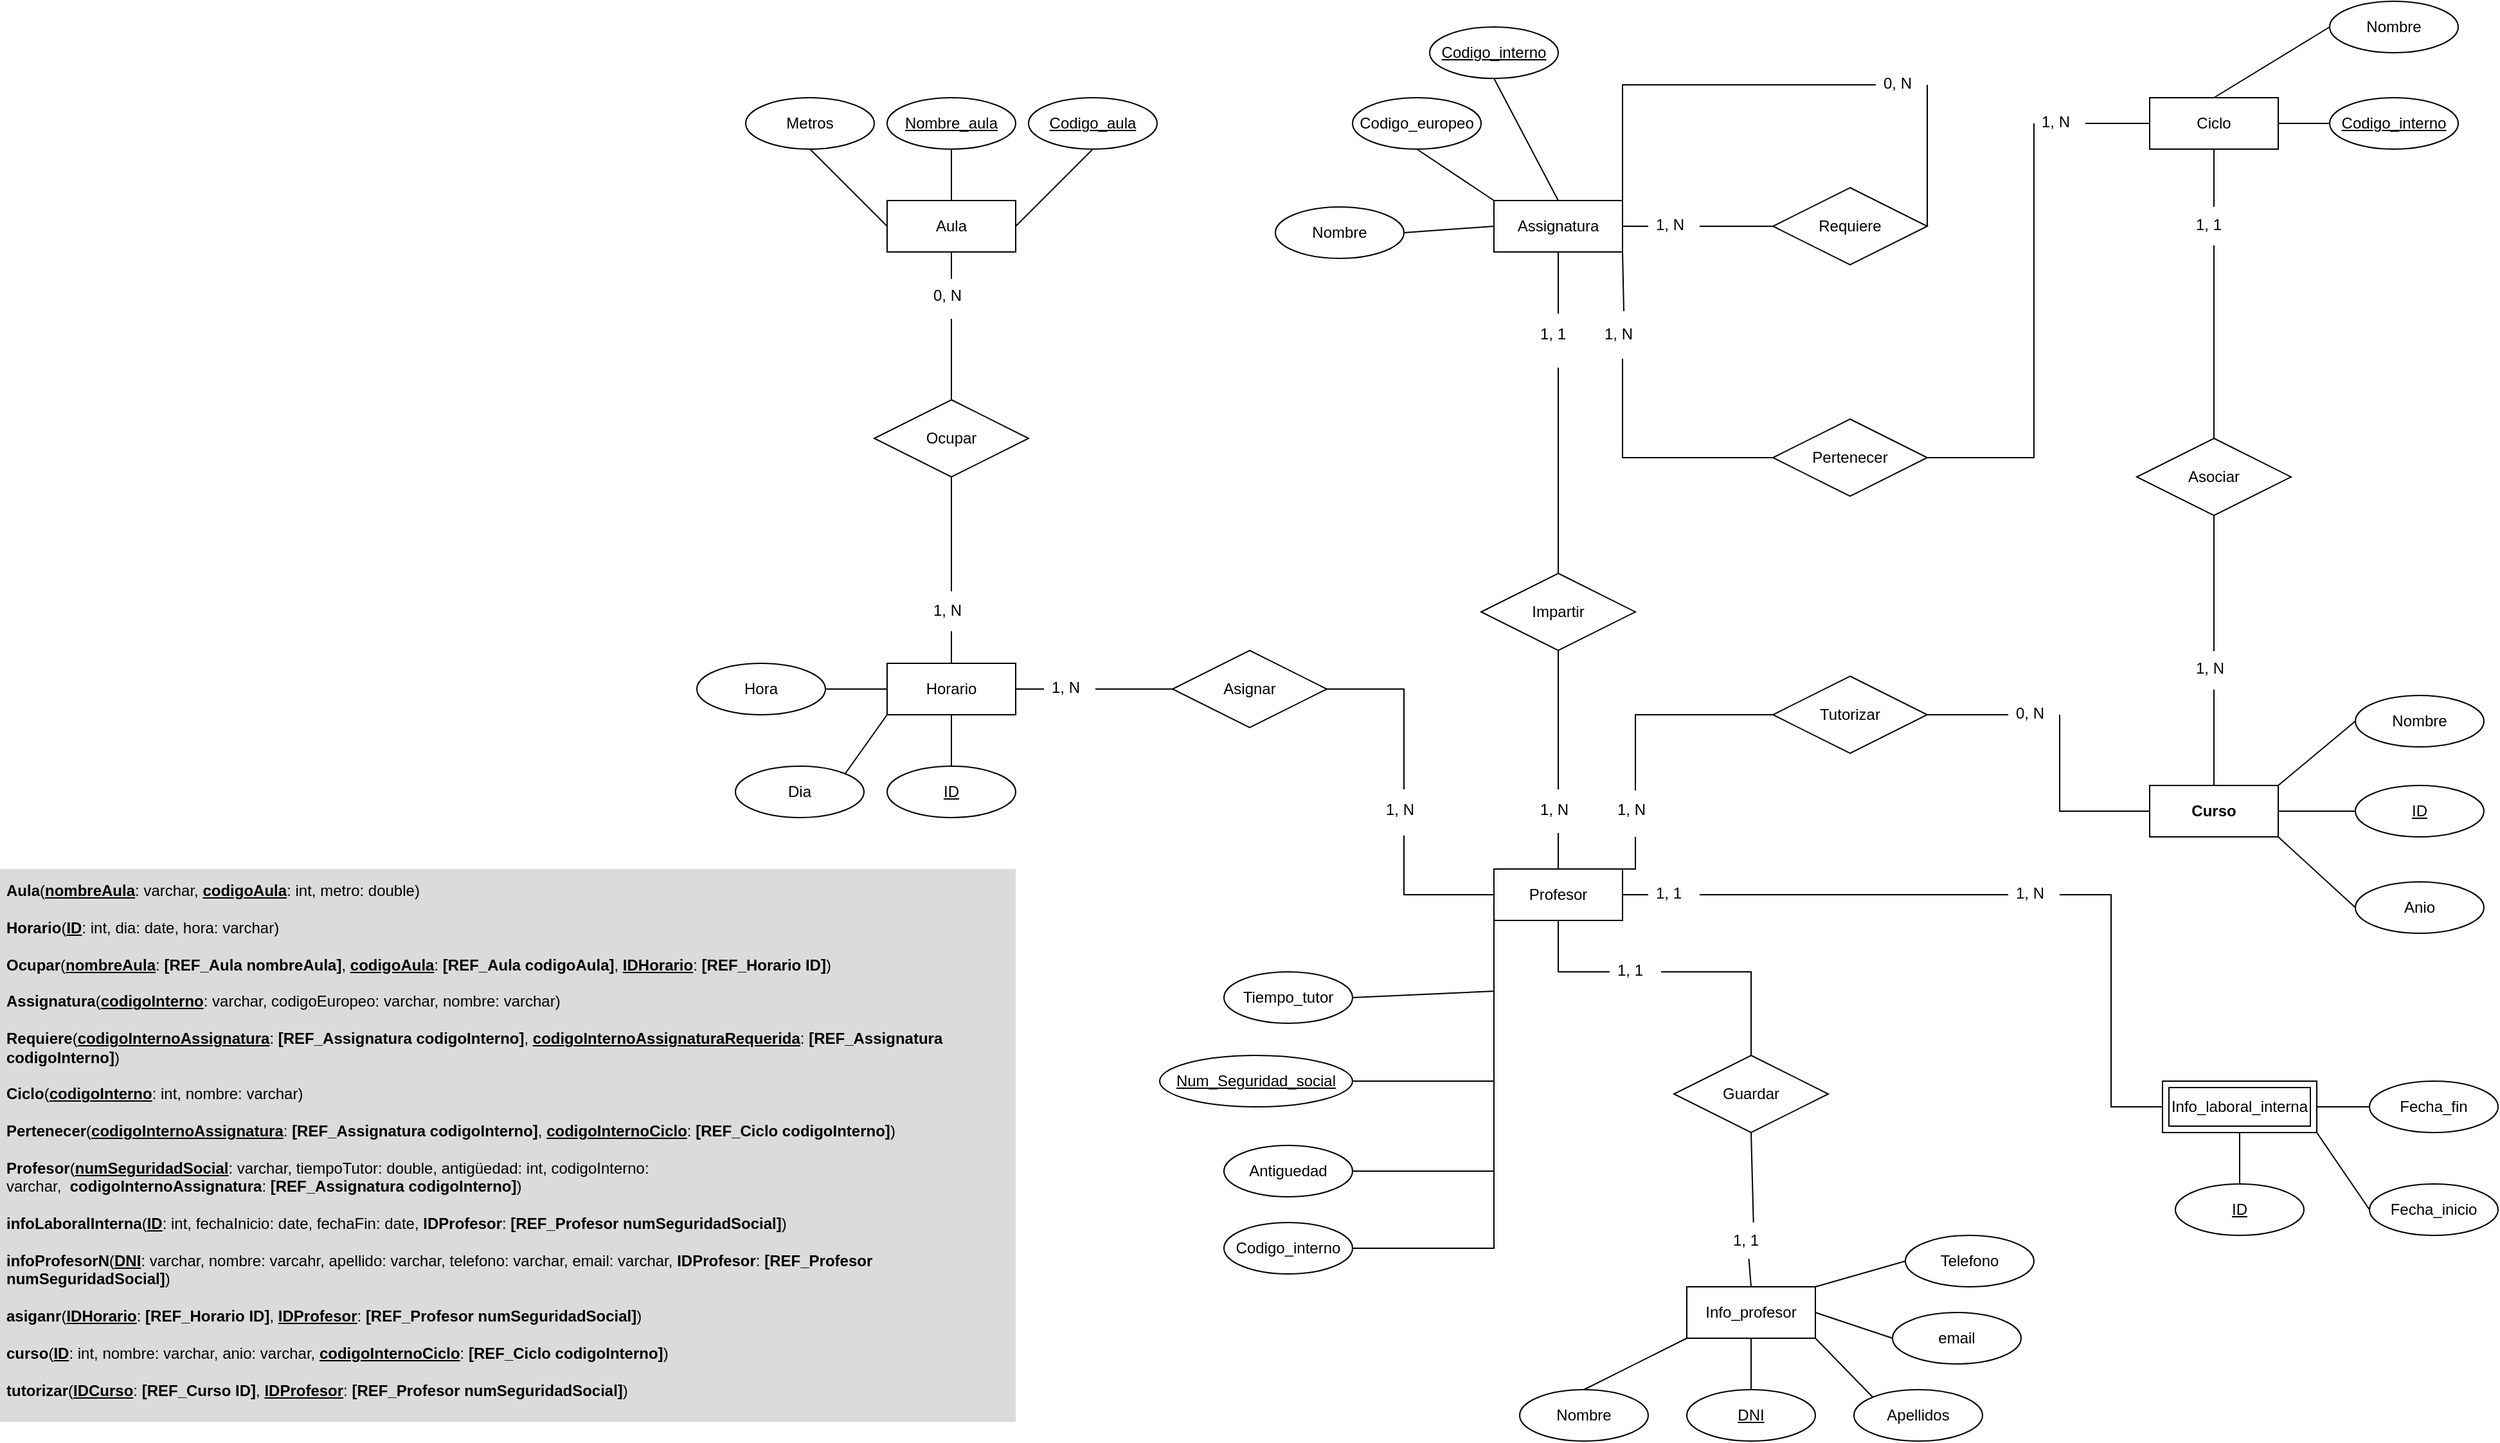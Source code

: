 <mxfile version="22.0.4" type="github">
  <diagram name="Página-1" id="Kho9o5Ppwyqh88K3mNmO">
    <mxGraphModel dx="4924" dy="2234" grid="1" gridSize="10" guides="1" tooltips="1" connect="1" arrows="1" fold="1" page="1" pageScale="1" pageWidth="827" pageHeight="1169" math="0" shadow="0">
      <root>
        <mxCell id="0" />
        <mxCell id="1" parent="0" />
        <mxCell id="aW4Gv0xbYDVmMdLTDFxT-1" value="Aula" style="whiteSpace=wrap;html=1;align=center;" parent="1" vertex="1">
          <mxGeometry x="278" y="165" width="100" height="40" as="geometry" />
        </mxCell>
        <mxCell id="aW4Gv0xbYDVmMdLTDFxT-2" value="Horario" style="whiteSpace=wrap;html=1;align=center;" parent="1" vertex="1">
          <mxGeometry x="278" y="525" width="100" height="40" as="geometry" />
        </mxCell>
        <mxCell id="aW4Gv0xbYDVmMdLTDFxT-3" value="Hora" style="ellipse;whiteSpace=wrap;html=1;align=center;" parent="1" vertex="1">
          <mxGeometry x="130" y="525" width="100" height="40" as="geometry" />
        </mxCell>
        <mxCell id="aW4Gv0xbYDVmMdLTDFxT-4" value="Dia" style="ellipse;whiteSpace=wrap;html=1;align=center;" parent="1" vertex="1">
          <mxGeometry x="160" y="605" width="100" height="40" as="geometry" />
        </mxCell>
        <mxCell id="aW4Gv0xbYDVmMdLTDFxT-5" value="ID" style="ellipse;whiteSpace=wrap;html=1;align=center;fontStyle=4;" parent="1" vertex="1">
          <mxGeometry x="278" y="605" width="100" height="40" as="geometry" />
        </mxCell>
        <mxCell id="aW4Gv0xbYDVmMdLTDFxT-6" value="Assignatura" style="whiteSpace=wrap;html=1;align=center;" parent="1" vertex="1">
          <mxGeometry x="750" y="165" width="100" height="40" as="geometry" />
        </mxCell>
        <mxCell id="aW4Gv0xbYDVmMdLTDFxT-7" value="Codigo_interno" style="ellipse;whiteSpace=wrap;html=1;align=center;fontStyle=4;" parent="1" vertex="1">
          <mxGeometry x="700" y="30" width="100" height="40" as="geometry" />
        </mxCell>
        <mxCell id="aW4Gv0xbYDVmMdLTDFxT-8" value="Nombre" style="ellipse;whiteSpace=wrap;html=1;align=center;" parent="1" vertex="1">
          <mxGeometry x="580" y="170" width="100" height="40" as="geometry" />
        </mxCell>
        <mxCell id="aW4Gv0xbYDVmMdLTDFxT-9" value="Codigo_europeo" style="ellipse;whiteSpace=wrap;html=1;align=center;" parent="1" vertex="1">
          <mxGeometry x="640" y="85" width="100" height="40" as="geometry" />
        </mxCell>
        <mxCell id="aW4Gv0xbYDVmMdLTDFxT-10" value="Ciclo" style="whiteSpace=wrap;html=1;align=center;" parent="1" vertex="1">
          <mxGeometry x="1260" y="85" width="100" height="40" as="geometry" />
        </mxCell>
        <mxCell id="aW4Gv0xbYDVmMdLTDFxT-11" value="Codigo_interno" style="ellipse;whiteSpace=wrap;html=1;align=center;fontStyle=4;" parent="1" vertex="1">
          <mxGeometry x="1400" y="85" width="100" height="40" as="geometry" />
        </mxCell>
        <mxCell id="aW4Gv0xbYDVmMdLTDFxT-12" value="Nombre" style="ellipse;whiteSpace=wrap;html=1;align=center;" parent="1" vertex="1">
          <mxGeometry x="1400" y="10" width="100" height="40" as="geometry" />
        </mxCell>
        <mxCell id="aW4Gv0xbYDVmMdLTDFxT-13" value="Nombre_aula" style="ellipse;whiteSpace=wrap;html=1;align=center;fontStyle=4;" parent="1" vertex="1">
          <mxGeometry x="278" y="85" width="100" height="40" as="geometry" />
        </mxCell>
        <mxCell id="aW4Gv0xbYDVmMdLTDFxT-14" value="Codigo_aula" style="ellipse;whiteSpace=wrap;html=1;align=center;fontStyle=4" parent="1" vertex="1">
          <mxGeometry x="388" y="85" width="100" height="40" as="geometry" />
        </mxCell>
        <mxCell id="aW4Gv0xbYDVmMdLTDFxT-15" value="Metros" style="ellipse;whiteSpace=wrap;html=1;align=center;" parent="1" vertex="1">
          <mxGeometry x="168" y="85" width="100" height="40" as="geometry" />
        </mxCell>
        <mxCell id="aW4Gv0xbYDVmMdLTDFxT-16" value="Ocupar" style="shape=rhombus;perimeter=rhombusPerimeter;whiteSpace=wrap;html=1;align=center;" parent="1" vertex="1">
          <mxGeometry x="268" y="320" width="120" height="60" as="geometry" />
        </mxCell>
        <mxCell id="aW4Gv0xbYDVmMdLTDFxT-17" value="Profesor" style="whiteSpace=wrap;html=1;align=center;" parent="1" vertex="1">
          <mxGeometry x="750" y="685" width="100" height="40" as="geometry" />
        </mxCell>
        <mxCell id="aW4Gv0xbYDVmMdLTDFxT-18" value="DNI" style="ellipse;whiteSpace=wrap;html=1;align=center;fontStyle=4;" parent="1" vertex="1">
          <mxGeometry x="900" y="1090" width="100" height="40" as="geometry" />
        </mxCell>
        <mxCell id="aW4Gv0xbYDVmMdLTDFxT-19" value="Nombre" style="ellipse;whiteSpace=wrap;html=1;align=center;" parent="1" vertex="1">
          <mxGeometry x="770" y="1090" width="100" height="40" as="geometry" />
        </mxCell>
        <mxCell id="aW4Gv0xbYDVmMdLTDFxT-20" value="Apellidos" style="ellipse;whiteSpace=wrap;html=1;align=center;" parent="1" vertex="1">
          <mxGeometry x="1030" y="1090" width="100" height="40" as="geometry" />
        </mxCell>
        <mxCell id="aW4Gv0xbYDVmMdLTDFxT-21" value="Telefono" style="ellipse;whiteSpace=wrap;html=1;align=center;" parent="1" vertex="1">
          <mxGeometry x="1070" y="970" width="100" height="40" as="geometry" />
        </mxCell>
        <mxCell id="aW4Gv0xbYDVmMdLTDFxT-22" value="email" style="ellipse;whiteSpace=wrap;html=1;align=center;" parent="1" vertex="1">
          <mxGeometry x="1060" y="1030" width="100" height="40" as="geometry" />
        </mxCell>
        <mxCell id="aW4Gv0xbYDVmMdLTDFxT-23" value="Codigo_interno" style="ellipse;whiteSpace=wrap;html=1;align=center;" parent="1" vertex="1">
          <mxGeometry x="540" y="960" width="100" height="40" as="geometry" />
        </mxCell>
        <mxCell id="aW4Gv0xbYDVmMdLTDFxT-29" value="Fecha_inicio" style="ellipse;whiteSpace=wrap;html=1;align=center;" parent="1" vertex="1">
          <mxGeometry x="1431" y="930" width="100" height="40" as="geometry" />
        </mxCell>
        <mxCell id="aW4Gv0xbYDVmMdLTDFxT-30" value="Fecha_fin" style="ellipse;whiteSpace=wrap;html=1;align=center;" parent="1" vertex="1">
          <mxGeometry x="1431" y="850" width="100" height="40" as="geometry" />
        </mxCell>
        <mxCell id="aW4Gv0xbYDVmMdLTDFxT-31" value="Antiguedad" style="ellipse;whiteSpace=wrap;html=1;align=center;" parent="1" vertex="1">
          <mxGeometry x="540" y="900" width="100" height="40" as="geometry" />
        </mxCell>
        <mxCell id="aW4Gv0xbYDVmMdLTDFxT-32" value="Tiempo_tutor" style="ellipse;whiteSpace=wrap;html=1;align=center;" parent="1" vertex="1">
          <mxGeometry x="540" y="765" width="100" height="40" as="geometry" />
        </mxCell>
        <mxCell id="aW4Gv0xbYDVmMdLTDFxT-33" value="Requiere" style="shape=rhombus;perimeter=rhombusPerimeter;whiteSpace=wrap;html=1;align=center;" parent="1" vertex="1">
          <mxGeometry x="967" y="155" width="120" height="60" as="geometry" />
        </mxCell>
        <mxCell id="aW4Gv0xbYDVmMdLTDFxT-34" value="" style="endArrow=none;html=1;rounded=0;exitX=1;exitY=0.5;exitDx=0;exitDy=0;entryX=0;entryY=0.5;entryDx=0;entryDy=0;" parent="1" source="aW4Gv0xbYDVmMdLTDFxT-39" target="aW4Gv0xbYDVmMdLTDFxT-33" edge="1">
          <mxGeometry relative="1" as="geometry">
            <mxPoint x="970" y="375" as="sourcePoint" />
            <mxPoint x="1130" y="375" as="targetPoint" />
          </mxGeometry>
        </mxCell>
        <mxCell id="aW4Gv0xbYDVmMdLTDFxT-35" value="" style="endArrow=none;html=1;rounded=0;entryX=1;entryY=0;entryDx=0;entryDy=0;exitX=0;exitY=0.5;exitDx=0;exitDy=0;" parent="1" source="aW4Gv0xbYDVmMdLTDFxT-37" target="aW4Gv0xbYDVmMdLTDFxT-6" edge="1">
          <mxGeometry relative="1" as="geometry">
            <mxPoint x="850" y="80" as="sourcePoint" />
            <mxPoint x="1230" y="185" as="targetPoint" />
            <Array as="points">
              <mxPoint x="850" y="75" />
            </Array>
          </mxGeometry>
        </mxCell>
        <mxCell id="aW4Gv0xbYDVmMdLTDFxT-36" value="" style="endArrow=none;html=1;rounded=0;exitX=1;exitY=0.5;exitDx=0;exitDy=0;entryX=1;entryY=0.5;entryDx=0;entryDy=0;" parent="1" source="aW4Gv0xbYDVmMdLTDFxT-33" target="aW4Gv0xbYDVmMdLTDFxT-37" edge="1">
          <mxGeometry relative="1" as="geometry">
            <mxPoint x="1087" y="185" as="sourcePoint" />
            <mxPoint x="1200" y="185" as="targetPoint" />
          </mxGeometry>
        </mxCell>
        <mxCell id="aW4Gv0xbYDVmMdLTDFxT-37" value="0, N" style="text;strokeColor=none;fillColor=none;spacingLeft=4;spacingRight=4;overflow=hidden;rotatable=0;points=[[0,0.5],[1,0.5]];portConstraint=eastwest;fontSize=12;whiteSpace=wrap;html=1;" parent="1" vertex="1">
          <mxGeometry x="1047" y="60" width="40" height="30" as="geometry" />
        </mxCell>
        <mxCell id="aW4Gv0xbYDVmMdLTDFxT-38" value="" style="endArrow=none;html=1;rounded=0;exitX=1;exitY=0.5;exitDx=0;exitDy=0;entryX=0;entryY=0.5;entryDx=0;entryDy=0;" parent="1" source="aW4Gv0xbYDVmMdLTDFxT-6" target="aW4Gv0xbYDVmMdLTDFxT-39" edge="1">
          <mxGeometry relative="1" as="geometry">
            <mxPoint x="850" y="185" as="sourcePoint" />
            <mxPoint x="967" y="185" as="targetPoint" />
          </mxGeometry>
        </mxCell>
        <mxCell id="aW4Gv0xbYDVmMdLTDFxT-39" value="1, N" style="text;strokeColor=none;fillColor=none;spacingLeft=4;spacingRight=4;overflow=hidden;rotatable=0;points=[[0,0.5],[1,0.5]];portConstraint=eastwest;fontSize=12;whiteSpace=wrap;html=1;" parent="1" vertex="1">
          <mxGeometry x="870" y="170" width="40" height="30" as="geometry" />
        </mxCell>
        <mxCell id="aW4Gv0xbYDVmMdLTDFxT-40" value="Asignar" style="shape=rhombus;perimeter=rhombusPerimeter;whiteSpace=wrap;html=1;align=center;" parent="1" vertex="1">
          <mxGeometry x="500" y="515" width="120" height="60" as="geometry" />
        </mxCell>
        <mxCell id="aW4Gv0xbYDVmMdLTDFxT-41" value="Pertenecer" style="shape=rhombus;perimeter=rhombusPerimeter;whiteSpace=wrap;html=1;align=center;" parent="1" vertex="1">
          <mxGeometry x="967" y="335" width="120" height="60" as="geometry" />
        </mxCell>
        <mxCell id="aW4Gv0xbYDVmMdLTDFxT-42" value="1, N" style="text;strokeColor=none;fillColor=none;spacingLeft=4;spacingRight=4;overflow=hidden;rotatable=0;points=[[0,0.5],[1,0.5]];portConstraint=eastwest;fontSize=12;whiteSpace=wrap;html=1;" parent="1" vertex="1">
          <mxGeometry x="1170" y="90" width="40" height="30" as="geometry" />
        </mxCell>
        <mxCell id="aW4Gv0xbYDVmMdLTDFxT-43" value="1, N" style="text;strokeColor=none;fillColor=none;spacingLeft=4;spacingRight=4;overflow=hidden;rotatable=0;points=[[0,0.5],[1,0.5]];portConstraint=eastwest;fontSize=12;whiteSpace=wrap;html=1;" parent="1" vertex="1">
          <mxGeometry x="830" y="255" width="40" height="30" as="geometry" />
        </mxCell>
        <mxCell id="aW4Gv0xbYDVmMdLTDFxT-44" value="" style="endArrow=none;html=1;rounded=0;exitX=1;exitY=1;exitDx=0;exitDy=0;entryX=0.525;entryY=-0.133;entryDx=0;entryDy=0;entryPerimeter=0;" parent="1" source="aW4Gv0xbYDVmMdLTDFxT-6" target="aW4Gv0xbYDVmMdLTDFxT-43" edge="1">
          <mxGeometry relative="1" as="geometry">
            <mxPoint x="970" y="375" as="sourcePoint" />
            <mxPoint x="850" y="245" as="targetPoint" />
          </mxGeometry>
        </mxCell>
        <mxCell id="aW4Gv0xbYDVmMdLTDFxT-45" value="" style="endArrow=none;html=1;rounded=0;exitX=0;exitY=0.5;exitDx=0;exitDy=0;entryX=0.5;entryY=1.1;entryDx=0;entryDy=0;entryPerimeter=0;" parent="1" source="aW4Gv0xbYDVmMdLTDFxT-41" target="aW4Gv0xbYDVmMdLTDFxT-43" edge="1">
          <mxGeometry relative="1" as="geometry">
            <mxPoint x="970" y="375" as="sourcePoint" />
            <mxPoint x="1130" y="375" as="targetPoint" />
            <Array as="points">
              <mxPoint x="850" y="365" />
            </Array>
          </mxGeometry>
        </mxCell>
        <mxCell id="aW4Gv0xbYDVmMdLTDFxT-46" value="" style="endArrow=none;html=1;rounded=0;exitX=1;exitY=0.5;exitDx=0;exitDy=0;entryX=0;entryY=0.5;entryDx=0;entryDy=0;" parent="1" source="aW4Gv0xbYDVmMdLTDFxT-41" target="aW4Gv0xbYDVmMdLTDFxT-42" edge="1">
          <mxGeometry relative="1" as="geometry">
            <mxPoint x="1170" y="200.0" as="sourcePoint" />
            <mxPoint x="1213" y="210" as="targetPoint" />
            <Array as="points">
              <mxPoint x="1170" y="365" />
              <mxPoint x="1170" y="260" />
            </Array>
          </mxGeometry>
        </mxCell>
        <mxCell id="aW4Gv0xbYDVmMdLTDFxT-47" value="" style="endArrow=none;html=1;rounded=0;entryX=0;entryY=0.5;entryDx=0;entryDy=0;exitX=1;exitY=0.5;exitDx=0;exitDy=0;" parent="1" source="aW4Gv0xbYDVmMdLTDFxT-42" target="aW4Gv0xbYDVmMdLTDFxT-10" edge="1">
          <mxGeometry relative="1" as="geometry">
            <mxPoint x="1000" y="55" as="sourcePoint" />
            <mxPoint x="1160" y="55" as="targetPoint" />
          </mxGeometry>
        </mxCell>
        <mxCell id="aW4Gv0xbYDVmMdLTDFxT-48" value="Impartir" style="shape=rhombus;perimeter=rhombusPerimeter;whiteSpace=wrap;html=1;align=center;" parent="1" vertex="1">
          <mxGeometry x="740" y="455" width="120" height="60" as="geometry" />
        </mxCell>
        <mxCell id="aW4Gv0xbYDVmMdLTDFxT-49" value="1, 1" style="text;strokeColor=none;fillColor=none;spacingLeft=4;spacingRight=4;overflow=hidden;rotatable=0;points=[[0,0.5],[1,0.5]];portConstraint=eastwest;fontSize=12;whiteSpace=wrap;html=1;" parent="1" vertex="1">
          <mxGeometry x="780" y="255" width="40" height="30" as="geometry" />
        </mxCell>
        <mxCell id="aW4Gv0xbYDVmMdLTDFxT-50" value="" style="endArrow=none;html=1;rounded=0;exitX=0.5;exitY=1;exitDx=0;exitDy=0;entryX=0.5;entryY=-0.067;entryDx=0;entryDy=0;entryPerimeter=0;" parent="1" source="aW4Gv0xbYDVmMdLTDFxT-6" target="aW4Gv0xbYDVmMdLTDFxT-49" edge="1">
          <mxGeometry relative="1" as="geometry">
            <mxPoint x="970" y="475" as="sourcePoint" />
            <mxPoint x="1130" y="475" as="targetPoint" />
          </mxGeometry>
        </mxCell>
        <mxCell id="aW4Gv0xbYDVmMdLTDFxT-51" value="" style="endArrow=none;html=1;rounded=0;exitX=0.5;exitY=0;exitDx=0;exitDy=0;entryX=0.5;entryY=1.333;entryDx=0;entryDy=0;entryPerimeter=0;" parent="1" source="aW4Gv0xbYDVmMdLTDFxT-48" target="aW4Gv0xbYDVmMdLTDFxT-49" edge="1">
          <mxGeometry relative="1" as="geometry">
            <mxPoint x="970" y="475" as="sourcePoint" />
            <mxPoint x="1130" y="475" as="targetPoint" />
          </mxGeometry>
        </mxCell>
        <mxCell id="aW4Gv0xbYDVmMdLTDFxT-52" value="1, N" style="text;strokeColor=none;fillColor=none;spacingLeft=4;spacingRight=4;overflow=hidden;rotatable=0;points=[[0,0.5],[1,0.5]];portConstraint=eastwest;fontSize=12;whiteSpace=wrap;html=1;" parent="1" vertex="1">
          <mxGeometry x="780" y="625" width="40" height="30" as="geometry" />
        </mxCell>
        <mxCell id="aW4Gv0xbYDVmMdLTDFxT-53" value="" style="endArrow=none;html=1;rounded=0;exitX=0.5;exitY=1;exitDx=0;exitDy=0;entryX=0.5;entryY=-0.067;entryDx=0;entryDy=0;entryPerimeter=0;" parent="1" source="aW4Gv0xbYDVmMdLTDFxT-48" target="aW4Gv0xbYDVmMdLTDFxT-52" edge="1">
          <mxGeometry relative="1" as="geometry">
            <mxPoint x="970" y="475" as="sourcePoint" />
            <mxPoint x="1130" y="475" as="targetPoint" />
          </mxGeometry>
        </mxCell>
        <mxCell id="aW4Gv0xbYDVmMdLTDFxT-54" value="" style="endArrow=none;html=1;rounded=0;exitX=0.5;exitY=0;exitDx=0;exitDy=0;entryX=0.5;entryY=1.067;entryDx=0;entryDy=0;entryPerimeter=0;" parent="1" source="aW4Gv0xbYDVmMdLTDFxT-17" target="aW4Gv0xbYDVmMdLTDFxT-52" edge="1">
          <mxGeometry relative="1" as="geometry">
            <mxPoint x="970" y="475" as="sourcePoint" />
            <mxPoint x="1130" y="475" as="targetPoint" />
          </mxGeometry>
        </mxCell>
        <mxCell id="aW4Gv0xbYDVmMdLTDFxT-55" value="" style="endArrow=none;html=1;rounded=0;exitX=0.5;exitY=1;exitDx=0;exitDy=0;entryX=0.5;entryY=0;entryDx=0;entryDy=0;" parent="1" source="aW4Gv0xbYDVmMdLTDFxT-13" target="aW4Gv0xbYDVmMdLTDFxT-1" edge="1">
          <mxGeometry width="50" height="50" relative="1" as="geometry">
            <mxPoint x="340" y="135" as="sourcePoint" />
            <mxPoint x="360" y="155" as="targetPoint" />
          </mxGeometry>
        </mxCell>
        <mxCell id="aW4Gv0xbYDVmMdLTDFxT-56" value="" style="endArrow=none;html=1;rounded=0;exitX=0.5;exitY=1;exitDx=0;exitDy=0;entryX=1;entryY=0.5;entryDx=0;entryDy=0;" parent="1" source="aW4Gv0xbYDVmMdLTDFxT-14" target="aW4Gv0xbYDVmMdLTDFxT-1" edge="1">
          <mxGeometry relative="1" as="geometry">
            <mxPoint x="228" y="260" as="sourcePoint" />
            <mxPoint x="288" y="220" as="targetPoint" />
          </mxGeometry>
        </mxCell>
        <mxCell id="aW4Gv0xbYDVmMdLTDFxT-57" value="" style="endArrow=none;html=1;rounded=0;exitX=1;exitY=0;exitDx=0;exitDy=0;entryX=0;entryY=1;entryDx=0;entryDy=0;" parent="1" source="aW4Gv0xbYDVmMdLTDFxT-4" target="aW4Gv0xbYDVmMdLTDFxT-2" edge="1">
          <mxGeometry relative="1" as="geometry">
            <mxPoint x="452" y="490" as="sourcePoint" />
            <mxPoint x="388" y="530" as="targetPoint" />
          </mxGeometry>
        </mxCell>
        <mxCell id="aW4Gv0xbYDVmMdLTDFxT-58" value="" style="endArrow=none;html=1;rounded=0;exitX=0.5;exitY=1;exitDx=0;exitDy=0;entryX=0;entryY=0;entryDx=0;entryDy=0;" parent="1" source="aW4Gv0xbYDVmMdLTDFxT-9" target="aW4Gv0xbYDVmMdLTDFxT-6" edge="1">
          <mxGeometry relative="1" as="geometry">
            <mxPoint x="790" y="405" as="sourcePoint" />
            <mxPoint x="950" y="405" as="targetPoint" />
          </mxGeometry>
        </mxCell>
        <mxCell id="aW4Gv0xbYDVmMdLTDFxT-59" value="" style="endArrow=none;html=1;rounded=0;exitX=0.5;exitY=1;exitDx=0;exitDy=0;entryX=0.5;entryY=0;entryDx=0;entryDy=0;" parent="1" source="aW4Gv0xbYDVmMdLTDFxT-7" target="aW4Gv0xbYDVmMdLTDFxT-6" edge="1">
          <mxGeometry relative="1" as="geometry">
            <mxPoint x="700" y="135" as="sourcePoint" />
            <mxPoint x="760" y="175" as="targetPoint" />
          </mxGeometry>
        </mxCell>
        <mxCell id="aW4Gv0xbYDVmMdLTDFxT-60" value="" style="endArrow=none;html=1;rounded=0;exitX=1;exitY=0.5;exitDx=0;exitDy=0;entryX=0;entryY=0.5;entryDx=0;entryDy=0;" parent="1" source="aW4Gv0xbYDVmMdLTDFxT-8" target="aW4Gv0xbYDVmMdLTDFxT-6" edge="1">
          <mxGeometry relative="1" as="geometry">
            <mxPoint x="810" y="135" as="sourcePoint" />
            <mxPoint x="810" y="175" as="targetPoint" />
          </mxGeometry>
        </mxCell>
        <mxCell id="aW4Gv0xbYDVmMdLTDFxT-65" value="" style="endArrow=none;html=1;rounded=0;exitX=0.5;exitY=1;exitDx=0;exitDy=0;entryX=0;entryY=0.5;entryDx=0;entryDy=0;" parent="1" source="aW4Gv0xbYDVmMdLTDFxT-15" target="aW4Gv0xbYDVmMdLTDFxT-1" edge="1">
          <mxGeometry relative="1" as="geometry">
            <mxPoint x="448" y="260" as="sourcePoint" />
            <mxPoint x="388" y="220" as="targetPoint" />
          </mxGeometry>
        </mxCell>
        <mxCell id="aW4Gv0xbYDVmMdLTDFxT-66" value="" style="endArrow=none;html=1;rounded=0;exitX=0.5;exitY=0;exitDx=0;exitDy=0;entryX=0;entryY=0.5;entryDx=0;entryDy=0;" parent="1" source="aW4Gv0xbYDVmMdLTDFxT-10" target="aW4Gv0xbYDVmMdLTDFxT-12" edge="1">
          <mxGeometry relative="1" as="geometry">
            <mxPoint x="820" y="85" as="sourcePoint" />
            <mxPoint x="980" y="85" as="targetPoint" />
          </mxGeometry>
        </mxCell>
        <mxCell id="aW4Gv0xbYDVmMdLTDFxT-67" value="" style="endArrow=none;html=1;rounded=0;exitX=1;exitY=0.5;exitDx=0;exitDy=0;entryX=0;entryY=0.5;entryDx=0;entryDy=0;" parent="1" source="aW4Gv0xbYDVmMdLTDFxT-10" target="aW4Gv0xbYDVmMdLTDFxT-11" edge="1">
          <mxGeometry relative="1" as="geometry">
            <mxPoint x="1320" y="95" as="sourcePoint" />
            <mxPoint x="1410" y="40" as="targetPoint" />
          </mxGeometry>
        </mxCell>
        <mxCell id="aW4Gv0xbYDVmMdLTDFxT-68" value="1, N" style="text;strokeColor=none;fillColor=none;spacingLeft=4;spacingRight=4;overflow=hidden;rotatable=0;points=[[0,0.5],[1,0.5]];portConstraint=eastwest;fontSize=12;whiteSpace=wrap;html=1;" parent="1" vertex="1">
          <mxGeometry x="308" y="470" width="40" height="30" as="geometry" />
        </mxCell>
        <mxCell id="aW4Gv0xbYDVmMdLTDFxT-69" value="" style="endArrow=none;html=1;rounded=0;exitX=0.5;exitY=0;exitDx=0;exitDy=0;entryX=0.5;entryY=1;entryDx=0;entryDy=0;" parent="1" source="aW4Gv0xbYDVmMdLTDFxT-5" target="aW4Gv0xbYDVmMdLTDFxT-2" edge="1">
          <mxGeometry relative="1" as="geometry">
            <mxPoint x="454" y="617" as="sourcePoint" />
            <mxPoint x="388" y="550" as="targetPoint" />
          </mxGeometry>
        </mxCell>
        <mxCell id="aW4Gv0xbYDVmMdLTDFxT-70" value="" style="endArrow=none;html=1;rounded=0;exitX=0.5;exitY=1;exitDx=0;exitDy=0;entryX=0.5;entryY=0;entryDx=0;entryDy=0;exitPerimeter=0;" parent="1" source="aW4Gv0xbYDVmMdLTDFxT-68" target="aW4Gv0xbYDVmMdLTDFxT-2" edge="1">
          <mxGeometry relative="1" as="geometry">
            <mxPoint x="464" y="627" as="sourcePoint" />
            <mxPoint x="398" y="560" as="targetPoint" />
          </mxGeometry>
        </mxCell>
        <mxCell id="aW4Gv0xbYDVmMdLTDFxT-71" value="" style="endArrow=none;html=1;rounded=0;exitX=0.5;exitY=-0.033;exitDx=0;exitDy=0;entryX=0.5;entryY=1;entryDx=0;entryDy=0;exitPerimeter=0;" parent="1" source="aW4Gv0xbYDVmMdLTDFxT-68" target="aW4Gv0xbYDVmMdLTDFxT-16" edge="1">
          <mxGeometry relative="1" as="geometry">
            <mxPoint x="474" y="637" as="sourcePoint" />
            <mxPoint x="408" y="570" as="targetPoint" />
          </mxGeometry>
        </mxCell>
        <mxCell id="aW4Gv0xbYDVmMdLTDFxT-72" value="0, N" style="text;strokeColor=none;fillColor=none;spacingLeft=4;spacingRight=4;overflow=hidden;rotatable=0;points=[[0,0.5],[1,0.5]];portConstraint=eastwest;fontSize=12;whiteSpace=wrap;html=1;" parent="1" vertex="1">
          <mxGeometry x="308" y="225" width="40" height="30" as="geometry" />
        </mxCell>
        <mxCell id="aW4Gv0xbYDVmMdLTDFxT-73" value="" style="endArrow=none;html=1;rounded=0;exitX=0.5;exitY=1;exitDx=0;exitDy=0;entryX=0.5;entryY=0.033;entryDx=0;entryDy=0;entryPerimeter=0;" parent="1" source="aW4Gv0xbYDVmMdLTDFxT-1" target="aW4Gv0xbYDVmMdLTDFxT-72" edge="1">
          <mxGeometry width="50" height="50" relative="1" as="geometry">
            <mxPoint x="338" y="135" as="sourcePoint" />
            <mxPoint x="338" y="180" as="targetPoint" />
          </mxGeometry>
        </mxCell>
        <mxCell id="aW4Gv0xbYDVmMdLTDFxT-74" value="" style="endArrow=none;html=1;rounded=0;exitX=0.5;exitY=0;exitDx=0;exitDy=0;entryX=0.5;entryY=1.067;entryDx=0;entryDy=0;entryPerimeter=0;" parent="1" source="aW4Gv0xbYDVmMdLTDFxT-16" target="aW4Gv0xbYDVmMdLTDFxT-72" edge="1">
          <mxGeometry width="50" height="50" relative="1" as="geometry">
            <mxPoint x="348" y="145" as="sourcePoint" />
            <mxPoint x="348" y="190" as="targetPoint" />
          </mxGeometry>
        </mxCell>
        <mxCell id="aW4Gv0xbYDVmMdLTDFxT-75" value="" style="endArrow=none;html=1;rounded=0;exitX=0;exitY=0.5;exitDx=0;exitDy=0;entryX=1;entryY=0.5;entryDx=0;entryDy=0;" parent="1" source="aW4Gv0xbYDVmMdLTDFxT-2" target="aW4Gv0xbYDVmMdLTDFxT-3" edge="1">
          <mxGeometry relative="1" as="geometry">
            <mxPoint x="444" y="607" as="sourcePoint" />
            <mxPoint x="378" y="540" as="targetPoint" />
          </mxGeometry>
        </mxCell>
        <mxCell id="aW4Gv0xbYDVmMdLTDFxT-76" value="1, N" style="text;strokeColor=none;fillColor=none;spacingLeft=4;spacingRight=4;overflow=hidden;rotatable=0;points=[[0,0.5],[1,0.5]];portConstraint=eastwest;fontSize=12;whiteSpace=wrap;html=1;" parent="1" vertex="1">
          <mxGeometry x="400" y="530" width="40" height="30" as="geometry" />
        </mxCell>
        <mxCell id="aW4Gv0xbYDVmMdLTDFxT-77" value="1, N" style="text;strokeColor=none;fillColor=none;spacingLeft=4;spacingRight=4;overflow=hidden;rotatable=0;points=[[0,0.5],[1,0.5]];portConstraint=eastwest;fontSize=12;whiteSpace=wrap;html=1;" parent="1" vertex="1">
          <mxGeometry x="660" y="625" width="40" height="30" as="geometry" />
        </mxCell>
        <mxCell id="aW4Gv0xbYDVmMdLTDFxT-78" value="" style="endArrow=none;html=1;rounded=0;exitX=1;exitY=0.5;exitDx=0;exitDy=0;entryX=0;entryY=0.5;entryDx=0;entryDy=0;" parent="1" source="aW4Gv0xbYDVmMdLTDFxT-2" target="aW4Gv0xbYDVmMdLTDFxT-76" edge="1">
          <mxGeometry relative="1" as="geometry">
            <mxPoint x="550" y="405" as="sourcePoint" />
            <mxPoint x="710" y="405" as="targetPoint" />
          </mxGeometry>
        </mxCell>
        <mxCell id="aW4Gv0xbYDVmMdLTDFxT-79" value="" style="endArrow=none;html=1;rounded=0;exitX=1;exitY=0.5;exitDx=0;exitDy=0;entryX=0;entryY=0.5;entryDx=0;entryDy=0;" parent="1" source="aW4Gv0xbYDVmMdLTDFxT-76" target="aW4Gv0xbYDVmMdLTDFxT-40" edge="1">
          <mxGeometry relative="1" as="geometry">
            <mxPoint x="550" y="405" as="sourcePoint" />
            <mxPoint x="710" y="405" as="targetPoint" />
          </mxGeometry>
        </mxCell>
        <mxCell id="aW4Gv0xbYDVmMdLTDFxT-80" value="" style="endArrow=none;html=1;rounded=0;exitX=1;exitY=0.5;exitDx=0;exitDy=0;entryX=0.5;entryY=-0.067;entryDx=0;entryDy=0;entryPerimeter=0;" parent="1" source="aW4Gv0xbYDVmMdLTDFxT-40" target="aW4Gv0xbYDVmMdLTDFxT-77" edge="1">
          <mxGeometry relative="1" as="geometry">
            <mxPoint x="450" y="555" as="sourcePoint" />
            <mxPoint x="510" y="555" as="targetPoint" />
            <Array as="points">
              <mxPoint x="680" y="545" />
            </Array>
          </mxGeometry>
        </mxCell>
        <mxCell id="aW4Gv0xbYDVmMdLTDFxT-81" value="" style="endArrow=none;html=1;rounded=0;exitX=0;exitY=0.5;exitDx=0;exitDy=0;entryX=0.5;entryY=1.133;entryDx=0;entryDy=0;entryPerimeter=0;" parent="1" source="aW4Gv0xbYDVmMdLTDFxT-17" target="aW4Gv0xbYDVmMdLTDFxT-77" edge="1">
          <mxGeometry relative="1" as="geometry">
            <mxPoint x="460" y="565" as="sourcePoint" />
            <mxPoint x="520" y="565" as="targetPoint" />
            <Array as="points">
              <mxPoint x="680" y="705" />
            </Array>
          </mxGeometry>
        </mxCell>
        <mxCell id="aW4Gv0xbYDVmMdLTDFxT-82" value="Info_laboral_interna" style="shape=ext;margin=3;double=1;whiteSpace=wrap;html=1;align=center;" parent="1" vertex="1">
          <mxGeometry x="1270" y="850" width="120" height="40" as="geometry" />
        </mxCell>
        <mxCell id="aW4Gv0xbYDVmMdLTDFxT-83" value="Tutorizar" style="shape=rhombus;perimeter=rhombusPerimeter;whiteSpace=wrap;html=1;align=center;" parent="1" vertex="1">
          <mxGeometry x="967" y="535" width="120" height="60" as="geometry" />
        </mxCell>
        <mxCell id="aW4Gv0xbYDVmMdLTDFxT-84" value="0, N" style="text;strokeColor=none;fillColor=none;spacingLeft=4;spacingRight=4;overflow=hidden;rotatable=0;points=[[0,0.5],[1,0.5]];portConstraint=eastwest;fontSize=12;whiteSpace=wrap;html=1;" parent="1" vertex="1">
          <mxGeometry x="1150" y="550" width="40" height="30" as="geometry" />
        </mxCell>
        <mxCell id="aW4Gv0xbYDVmMdLTDFxT-85" value="" style="endArrow=none;html=1;rounded=0;exitX=1;exitY=0.5;exitDx=0;exitDy=0;entryX=0;entryY=0.5;entryDx=0;entryDy=0;" parent="1" source="aW4Gv0xbYDVmMdLTDFxT-84" target="aW4Gv0xbYDVmMdLTDFxT-114" edge="1">
          <mxGeometry relative="1" as="geometry">
            <mxPoint x="1040" y="505" as="sourcePoint" />
            <mxPoint x="1200" y="505" as="targetPoint" />
            <Array as="points">
              <mxPoint x="1190" y="640" />
            </Array>
          </mxGeometry>
        </mxCell>
        <mxCell id="aW4Gv0xbYDVmMdLTDFxT-86" value="1, N" style="text;strokeColor=none;fillColor=none;spacingLeft=4;spacingRight=4;overflow=hidden;rotatable=0;points=[[0,0.5],[1,0.5]];portConstraint=eastwest;fontSize=12;whiteSpace=wrap;html=1;" parent="1" vertex="1">
          <mxGeometry x="840" y="625" width="40" height="30" as="geometry" />
        </mxCell>
        <mxCell id="aW4Gv0xbYDVmMdLTDFxT-87" value="" style="endArrow=none;html=1;rounded=0;exitX=0.5;exitY=-0.033;exitDx=0;exitDy=0;exitPerimeter=0;entryX=0;entryY=0.5;entryDx=0;entryDy=0;" parent="1" source="aW4Gv0xbYDVmMdLTDFxT-86" target="aW4Gv0xbYDVmMdLTDFxT-83" edge="1">
          <mxGeometry relative="1" as="geometry">
            <mxPoint x="1040" y="505" as="sourcePoint" />
            <mxPoint x="1200" y="505" as="targetPoint" />
            <Array as="points">
              <mxPoint x="860" y="565" />
            </Array>
          </mxGeometry>
        </mxCell>
        <mxCell id="aW4Gv0xbYDVmMdLTDFxT-88" value="" style="endArrow=none;html=1;rounded=0;exitX=1;exitY=0;exitDx=0;exitDy=0;entryX=0.5;entryY=1.167;entryDx=0;entryDy=0;entryPerimeter=0;" parent="1" source="aW4Gv0xbYDVmMdLTDFxT-17" target="aW4Gv0xbYDVmMdLTDFxT-86" edge="1">
          <mxGeometry relative="1" as="geometry">
            <mxPoint x="1040" y="505" as="sourcePoint" />
            <mxPoint x="1200" y="505" as="targetPoint" />
            <Array as="points">
              <mxPoint x="860" y="685" />
            </Array>
          </mxGeometry>
        </mxCell>
        <mxCell id="aW4Gv0xbYDVmMdLTDFxT-89" value="1, N" style="text;strokeColor=none;fillColor=none;spacingLeft=4;spacingRight=4;overflow=hidden;rotatable=0;points=[[0,0.5],[1,0.5]];portConstraint=eastwest;fontSize=12;whiteSpace=wrap;html=1;" parent="1" vertex="1">
          <mxGeometry x="1150" y="690" width="40" height="30" as="geometry" />
        </mxCell>
        <mxCell id="aW4Gv0xbYDVmMdLTDFxT-90" value="1, 1" style="text;strokeColor=none;fillColor=none;spacingLeft=4;spacingRight=4;overflow=hidden;rotatable=0;points=[[0,0.5],[1,0.5]];portConstraint=eastwest;fontSize=12;whiteSpace=wrap;html=1;" parent="1" vertex="1">
          <mxGeometry x="870" y="690" width="40" height="30" as="geometry" />
        </mxCell>
        <mxCell id="aW4Gv0xbYDVmMdLTDFxT-91" value="" style="endArrow=none;html=1;rounded=0;exitX=1;exitY=0.5;exitDx=0;exitDy=0;entryX=0;entryY=0.5;entryDx=0;entryDy=0;" parent="1" source="aW4Gv0xbYDVmMdLTDFxT-17" target="aW4Gv0xbYDVmMdLTDFxT-90" edge="1">
          <mxGeometry relative="1" as="geometry">
            <mxPoint x="860" y="705" as="sourcePoint" />
            <mxPoint x="1200" y="505" as="targetPoint" />
          </mxGeometry>
        </mxCell>
        <mxCell id="aW4Gv0xbYDVmMdLTDFxT-92" value="" style="endArrow=none;html=1;rounded=0;exitX=1;exitY=0.5;exitDx=0;exitDy=0;entryX=0;entryY=0.5;entryDx=0;entryDy=0;" parent="1" source="aW4Gv0xbYDVmMdLTDFxT-90" target="aW4Gv0xbYDVmMdLTDFxT-89" edge="1">
          <mxGeometry relative="1" as="geometry">
            <mxPoint x="1040" y="505" as="sourcePoint" />
            <mxPoint x="967" y="705" as="targetPoint" />
          </mxGeometry>
        </mxCell>
        <mxCell id="aW4Gv0xbYDVmMdLTDFxT-93" value="" style="endArrow=none;html=1;rounded=0;exitX=1;exitY=0.5;exitDx=0;exitDy=0;entryX=0;entryY=0.5;entryDx=0;entryDy=0;" parent="1" source="aW4Gv0xbYDVmMdLTDFxT-89" target="aW4Gv0xbYDVmMdLTDFxT-82" edge="1">
          <mxGeometry relative="1" as="geometry">
            <mxPoint x="930" y="725" as="sourcePoint" />
            <mxPoint x="987" y="725" as="targetPoint" />
            <Array as="points">
              <mxPoint x="1230" y="705" />
              <mxPoint x="1230" y="870" />
            </Array>
          </mxGeometry>
        </mxCell>
        <mxCell id="aW4Gv0xbYDVmMdLTDFxT-94" value="" style="endArrow=none;html=1;rounded=0;exitX=0;exitY=0.5;exitDx=0;exitDy=0;entryX=1;entryY=0.5;entryDx=0;entryDy=0;" parent="1" source="aW4Gv0xbYDVmMdLTDFxT-30" target="aW4Gv0xbYDVmMdLTDFxT-82" edge="1">
          <mxGeometry relative="1" as="geometry">
            <mxPoint x="970" y="870" as="sourcePoint" />
            <mxPoint x="1130" y="870" as="targetPoint" />
          </mxGeometry>
        </mxCell>
        <mxCell id="aW4Gv0xbYDVmMdLTDFxT-95" value="" style="endArrow=none;html=1;rounded=0;exitX=0;exitY=0.5;exitDx=0;exitDy=0;entryX=1;entryY=1;entryDx=0;entryDy=0;" parent="1" source="aW4Gv0xbYDVmMdLTDFxT-29" target="aW4Gv0xbYDVmMdLTDFxT-82" edge="1">
          <mxGeometry relative="1" as="geometry">
            <mxPoint x="1441" y="880" as="sourcePoint" />
            <mxPoint x="1400" y="880" as="targetPoint" />
          </mxGeometry>
        </mxCell>
        <mxCell id="aW4Gv0xbYDVmMdLTDFxT-96" value="Info_profesor" style="whiteSpace=wrap;html=1;align=center;" parent="1" vertex="1">
          <mxGeometry x="900" y="1010" width="100" height="40" as="geometry" />
        </mxCell>
        <mxCell id="aW4Gv0xbYDVmMdLTDFxT-97" value="Num_Seguridad_social" style="ellipse;whiteSpace=wrap;html=1;align=center;fontStyle=4;" parent="1" vertex="1">
          <mxGeometry x="490" y="830" width="150" height="40" as="geometry" />
        </mxCell>
        <mxCell id="aW4Gv0xbYDVmMdLTDFxT-98" value="Guardar" style="shape=rhombus;perimeter=rhombusPerimeter;whiteSpace=wrap;html=1;align=center;" parent="1" vertex="1">
          <mxGeometry x="890" y="830" width="120" height="60" as="geometry" />
        </mxCell>
        <mxCell id="aW4Gv0xbYDVmMdLTDFxT-99" value="" style="endArrow=none;html=1;rounded=0;exitX=1;exitY=0.5;exitDx=0;exitDy=0;entryX=0;entryY=1;entryDx=0;entryDy=0;" parent="1" source="aW4Gv0xbYDVmMdLTDFxT-23" target="aW4Gv0xbYDVmMdLTDFxT-17" edge="1">
          <mxGeometry relative="1" as="geometry">
            <mxPoint x="620" y="700" as="sourcePoint" />
            <mxPoint x="780" y="700" as="targetPoint" />
            <Array as="points">
              <mxPoint x="750" y="980" />
            </Array>
          </mxGeometry>
        </mxCell>
        <mxCell id="aW4Gv0xbYDVmMdLTDFxT-100" value="" style="endArrow=none;html=1;rounded=0;entryX=0;entryY=1;entryDx=0;entryDy=0;" parent="1" target="aW4Gv0xbYDVmMdLTDFxT-17" edge="1">
          <mxGeometry relative="1" as="geometry">
            <mxPoint x="640" y="785" as="sourcePoint" />
            <mxPoint x="760" y="735" as="targetPoint" />
            <Array as="points">
              <mxPoint x="750" y="780" />
            </Array>
          </mxGeometry>
        </mxCell>
        <mxCell id="aW4Gv0xbYDVmMdLTDFxT-101" value="" style="endArrow=none;html=1;rounded=0;exitX=1;exitY=0.5;exitDx=0;exitDy=0;entryX=0;entryY=1;entryDx=0;entryDy=0;" parent="1" source="aW4Gv0xbYDVmMdLTDFxT-97" target="aW4Gv0xbYDVmMdLTDFxT-17" edge="1">
          <mxGeometry relative="1" as="geometry">
            <mxPoint x="650" y="740" as="sourcePoint" />
            <mxPoint x="770" y="745" as="targetPoint" />
            <Array as="points">
              <mxPoint x="750" y="850" />
            </Array>
          </mxGeometry>
        </mxCell>
        <mxCell id="aW4Gv0xbYDVmMdLTDFxT-102" value="" style="endArrow=none;html=1;rounded=0;exitX=1;exitY=0.5;exitDx=0;exitDy=0;entryX=0;entryY=1;entryDx=0;entryDy=0;" parent="1" source="aW4Gv0xbYDVmMdLTDFxT-31" target="aW4Gv0xbYDVmMdLTDFxT-17" edge="1">
          <mxGeometry relative="1" as="geometry">
            <mxPoint x="650" y="860" as="sourcePoint" />
            <mxPoint x="760" y="735" as="targetPoint" />
            <Array as="points">
              <mxPoint x="750" y="920" />
            </Array>
          </mxGeometry>
        </mxCell>
        <mxCell id="aW4Gv0xbYDVmMdLTDFxT-103" value="1, 1" style="text;strokeColor=none;fillColor=none;spacingLeft=4;spacingRight=4;overflow=hidden;rotatable=0;points=[[0,0.5],[1,0.5]];portConstraint=eastwest;fontSize=12;whiteSpace=wrap;html=1;" parent="1" vertex="1">
          <mxGeometry x="930" y="960" width="40" height="30" as="geometry" />
        </mxCell>
        <mxCell id="aW4Gv0xbYDVmMdLTDFxT-104" value="1, 1" style="text;strokeColor=none;fillColor=none;spacingLeft=4;spacingRight=4;overflow=hidden;rotatable=0;points=[[0,0.5],[1,0.5]];portConstraint=eastwest;fontSize=12;whiteSpace=wrap;html=1;" parent="1" vertex="1">
          <mxGeometry x="840" y="750" width="40" height="30" as="geometry" />
        </mxCell>
        <mxCell id="aW4Gv0xbYDVmMdLTDFxT-105" value="" style="endArrow=none;html=1;rounded=0;exitX=0.5;exitY=1;exitDx=0;exitDy=0;entryX=0;entryY=0.5;entryDx=0;entryDy=0;" parent="1" source="aW4Gv0xbYDVmMdLTDFxT-17" target="aW4Gv0xbYDVmMdLTDFxT-104" edge="1">
          <mxGeometry relative="1" as="geometry">
            <mxPoint x="620" y="700" as="sourcePoint" />
            <mxPoint x="780" y="700" as="targetPoint" />
            <Array as="points">
              <mxPoint x="800" y="765" />
            </Array>
          </mxGeometry>
        </mxCell>
        <mxCell id="aW4Gv0xbYDVmMdLTDFxT-106" value="" style="endArrow=none;html=1;rounded=0;exitX=1;exitY=0.5;exitDx=0;exitDy=0;entryX=0.5;entryY=0;entryDx=0;entryDy=0;" parent="1" source="aW4Gv0xbYDVmMdLTDFxT-104" target="aW4Gv0xbYDVmMdLTDFxT-98" edge="1">
          <mxGeometry relative="1" as="geometry">
            <mxPoint x="920" y="715" as="sourcePoint" />
            <mxPoint x="1160" y="715" as="targetPoint" />
            <Array as="points">
              <mxPoint x="950" y="765" />
            </Array>
          </mxGeometry>
        </mxCell>
        <mxCell id="aW4Gv0xbYDVmMdLTDFxT-107" value="" style="endArrow=none;html=1;rounded=0;exitX=0.5;exitY=1;exitDx=0;exitDy=0;entryX=0.546;entryY=0;entryDx=0;entryDy=0;entryPerimeter=0;" parent="1" source="aW4Gv0xbYDVmMdLTDFxT-98" target="aW4Gv0xbYDVmMdLTDFxT-103" edge="1">
          <mxGeometry relative="1" as="geometry">
            <mxPoint x="930" y="725" as="sourcePoint" />
            <mxPoint x="1170" y="725" as="targetPoint" />
          </mxGeometry>
        </mxCell>
        <mxCell id="aW4Gv0xbYDVmMdLTDFxT-108" value="" style="endArrow=none;html=1;rounded=0;exitX=0.5;exitY=0;exitDx=0;exitDy=0;entryX=0.457;entryY=0.941;entryDx=0;entryDy=0;entryPerimeter=0;" parent="1" source="aW4Gv0xbYDVmMdLTDFxT-96" target="aW4Gv0xbYDVmMdLTDFxT-103" edge="1">
          <mxGeometry relative="1" as="geometry">
            <mxPoint x="940" y="735" as="sourcePoint" />
            <mxPoint x="1180" y="735" as="targetPoint" />
          </mxGeometry>
        </mxCell>
        <mxCell id="aW4Gv0xbYDVmMdLTDFxT-109" value="" style="endArrow=none;html=1;rounded=0;exitX=0.5;exitY=0;exitDx=0;exitDy=0;entryX=0;entryY=1;entryDx=0;entryDy=0;" parent="1" source="aW4Gv0xbYDVmMdLTDFxT-19" target="aW4Gv0xbYDVmMdLTDFxT-96" edge="1">
          <mxGeometry relative="1" as="geometry">
            <mxPoint x="950" y="745" as="sourcePoint" />
            <mxPoint x="1190" y="745" as="targetPoint" />
          </mxGeometry>
        </mxCell>
        <mxCell id="aW4Gv0xbYDVmMdLTDFxT-110" value="" style="endArrow=none;html=1;rounded=0;exitX=0.5;exitY=0;exitDx=0;exitDy=0;entryX=0.5;entryY=1;entryDx=0;entryDy=0;" parent="1" source="aW4Gv0xbYDVmMdLTDFxT-18" target="aW4Gv0xbYDVmMdLTDFxT-96" edge="1">
          <mxGeometry relative="1" as="geometry">
            <mxPoint x="960" y="755" as="sourcePoint" />
            <mxPoint x="1200" y="755" as="targetPoint" />
          </mxGeometry>
        </mxCell>
        <mxCell id="aW4Gv0xbYDVmMdLTDFxT-111" value="" style="endArrow=none;html=1;rounded=0;exitX=1;exitY=1;exitDx=0;exitDy=0;entryX=0;entryY=0;entryDx=0;entryDy=0;" parent="1" source="aW4Gv0xbYDVmMdLTDFxT-96" target="aW4Gv0xbYDVmMdLTDFxT-20" edge="1">
          <mxGeometry relative="1" as="geometry">
            <mxPoint x="970" y="765" as="sourcePoint" />
            <mxPoint x="1210" y="765" as="targetPoint" />
          </mxGeometry>
        </mxCell>
        <mxCell id="aW4Gv0xbYDVmMdLTDFxT-112" value="" style="endArrow=none;html=1;rounded=0;exitX=0;exitY=0.5;exitDx=0;exitDy=0;entryX=1;entryY=0.5;entryDx=0;entryDy=0;" parent="1" source="aW4Gv0xbYDVmMdLTDFxT-22" target="aW4Gv0xbYDVmMdLTDFxT-96" edge="1">
          <mxGeometry relative="1" as="geometry">
            <mxPoint x="1401" y="795" as="sourcePoint" />
            <mxPoint x="1360" y="735" as="targetPoint" />
          </mxGeometry>
        </mxCell>
        <mxCell id="aW4Gv0xbYDVmMdLTDFxT-113" value="" style="endArrow=none;html=1;rounded=0;exitX=0;exitY=0.5;exitDx=0;exitDy=0;entryX=1;entryY=0;entryDx=0;entryDy=0;" parent="1" source="aW4Gv0xbYDVmMdLTDFxT-21" target="aW4Gv0xbYDVmMdLTDFxT-96" edge="1">
          <mxGeometry relative="1" as="geometry">
            <mxPoint x="1401" y="795" as="sourcePoint" />
            <mxPoint x="1360" y="735" as="targetPoint" />
          </mxGeometry>
        </mxCell>
        <mxCell id="aW4Gv0xbYDVmMdLTDFxT-114" value="Curso" style="whiteSpace=wrap;html=1;align=center;fontStyle=1" parent="1" vertex="1">
          <mxGeometry x="1260" y="620" width="100" height="40" as="geometry" />
        </mxCell>
        <mxCell id="aW4Gv0xbYDVmMdLTDFxT-115" value="" style="endArrow=none;html=1;rounded=0;entryX=0;entryY=0.5;entryDx=0;entryDy=0;exitX=1;exitY=0.5;exitDx=0;exitDy=0;" parent="1" source="aW4Gv0xbYDVmMdLTDFxT-83" target="aW4Gv0xbYDVmMdLTDFxT-84" edge="1">
          <mxGeometry relative="1" as="geometry">
            <mxPoint x="1110" y="580" as="sourcePoint" />
            <mxPoint x="1280" y="575" as="targetPoint" />
            <Array as="points" />
          </mxGeometry>
        </mxCell>
        <mxCell id="aW4Gv0xbYDVmMdLTDFxT-116" value="ID" style="ellipse;whiteSpace=wrap;html=1;align=center;fontStyle=4;" parent="1" vertex="1">
          <mxGeometry x="1420" y="620" width="100" height="40" as="geometry" />
        </mxCell>
        <mxCell id="aW4Gv0xbYDVmMdLTDFxT-117" value="ID" style="ellipse;whiteSpace=wrap;html=1;align=center;fontStyle=4;" parent="1" vertex="1">
          <mxGeometry x="1280" y="930" width="100" height="40" as="geometry" />
        </mxCell>
        <mxCell id="aW4Gv0xbYDVmMdLTDFxT-118" value="Anio" style="ellipse;whiteSpace=wrap;html=1;align=center;" parent="1" vertex="1">
          <mxGeometry x="1420" y="695" width="100" height="40" as="geometry" />
        </mxCell>
        <mxCell id="aW4Gv0xbYDVmMdLTDFxT-119" value="Nombre" style="ellipse;whiteSpace=wrap;html=1;align=center;" parent="1" vertex="1">
          <mxGeometry x="1420" y="550" width="100" height="40" as="geometry" />
        </mxCell>
        <mxCell id="aW4Gv0xbYDVmMdLTDFxT-120" value="" style="endArrow=none;html=1;rounded=0;exitX=1;exitY=0;exitDx=0;exitDy=0;entryX=0;entryY=0.5;entryDx=0;entryDy=0;" parent="1" source="aW4Gv0xbYDVmMdLTDFxT-114" target="aW4Gv0xbYDVmMdLTDFxT-119" edge="1">
          <mxGeometry relative="1" as="geometry">
            <mxPoint x="1180" y="675" as="sourcePoint" />
            <mxPoint x="1340" y="675" as="targetPoint" />
          </mxGeometry>
        </mxCell>
        <mxCell id="aW4Gv0xbYDVmMdLTDFxT-121" value="" style="endArrow=none;html=1;rounded=0;exitX=1;exitY=0.5;exitDx=0;exitDy=0;" parent="1" source="aW4Gv0xbYDVmMdLTDFxT-114" target="aW4Gv0xbYDVmMdLTDFxT-116" edge="1">
          <mxGeometry relative="1" as="geometry">
            <mxPoint x="1380" y="630" as="sourcePoint" />
            <mxPoint x="1430" y="580" as="targetPoint" />
          </mxGeometry>
        </mxCell>
        <mxCell id="aW4Gv0xbYDVmMdLTDFxT-122" value="" style="endArrow=none;html=1;rounded=0;exitX=1;exitY=1;exitDx=0;exitDy=0;entryX=0;entryY=0.5;entryDx=0;entryDy=0;" parent="1" source="aW4Gv0xbYDVmMdLTDFxT-114" target="aW4Gv0xbYDVmMdLTDFxT-118" edge="1">
          <mxGeometry relative="1" as="geometry">
            <mxPoint x="1380" y="650" as="sourcePoint" />
            <mxPoint x="1430" y="650" as="targetPoint" />
          </mxGeometry>
        </mxCell>
        <mxCell id="aW4Gv0xbYDVmMdLTDFxT-123" value="" style="endArrow=none;html=1;rounded=0;exitX=0.5;exitY=0;exitDx=0;exitDy=0;entryX=0.5;entryY=1;entryDx=0;entryDy=0;" parent="1" source="aW4Gv0xbYDVmMdLTDFxT-117" target="aW4Gv0xbYDVmMdLTDFxT-82" edge="1">
          <mxGeometry relative="1" as="geometry">
            <mxPoint x="1390" y="585" as="sourcePoint" />
            <mxPoint x="1440" y="585" as="targetPoint" />
          </mxGeometry>
        </mxCell>
        <mxCell id="w3lA3yDknkqpCR5NpRri-1" value="&lt;b style=&quot;background-color: initial;&quot;&gt;Aula&lt;/b&gt;&lt;span style=&quot;background-color: initial;&quot;&gt;(&lt;b&gt;&lt;u&gt;nombreAula&lt;/u&gt;&lt;/b&gt;: varchar, &lt;b&gt;&lt;u&gt;codigoAula&lt;/u&gt;&lt;/b&gt;: int, metro: double)&lt;br&gt;&lt;/span&gt;&lt;br&gt;&lt;b style=&quot;background-color: initial;&quot;&gt;Horario&lt;/b&gt;&lt;span style=&quot;background-color: initial;&quot;&gt;(&lt;b&gt;&lt;u&gt;ID&lt;/u&gt;&lt;/b&gt;: int, dia: date, hora: varchar)&lt;br&gt;&lt;/span&gt;&lt;br&gt;&lt;b style=&quot;background-color: initial;&quot;&gt;Ocupar&lt;/b&gt;&lt;span style=&quot;background-color: initial;&quot;&gt;(&lt;b&gt;&lt;u&gt;nombreAula&lt;/u&gt;&lt;/b&gt;: &lt;b&gt;[REF_Aula nombreAula]&lt;/b&gt;,&amp;nbsp;&lt;b&gt;&lt;u&gt;codigoAula&lt;/u&gt;&lt;/b&gt;:&lt;b&gt; [REF_Aula codigoAula]&lt;/b&gt;, &lt;b&gt;&lt;u&gt;IDHorario&lt;/u&gt;&lt;/b&gt;:&amp;nbsp;&lt;b&gt;[REF_Horario ID]&lt;/b&gt;)&lt;br&gt;&lt;/span&gt;&lt;br&gt;&lt;b style=&quot;background-color: initial;&quot;&gt;Assignatura&lt;/b&gt;&lt;span style=&quot;background-color: initial;&quot;&gt;(&lt;b&gt;&lt;u&gt;codigoInterno&lt;/u&gt;&lt;/b&gt;: varchar, codigoEuropeo: varchar, nombre: varchar)&lt;br&gt;&lt;/span&gt;&lt;br&gt;&lt;b style=&quot;background-color: initial;&quot;&gt;Requiere&lt;/b&gt;&lt;span style=&quot;background-color: initial;&quot;&gt;(&lt;b&gt;&lt;u&gt;codigoInternoAssignatura&lt;/u&gt;&lt;/b&gt;: &lt;b&gt;[REF_Assignatura codigoInterno]&lt;/b&gt;, &lt;b&gt;&lt;u&gt;codigoInternoAssignaturaRequerida&lt;/u&gt;&lt;/b&gt;: &lt;b&gt;[REF_Assignatura codigoInterno]&lt;/b&gt;)&lt;br&gt;&lt;/span&gt;&lt;br&gt;&lt;b style=&quot;background-color: initial;&quot;&gt;Ciclo&lt;/b&gt;&lt;span style=&quot;background-color: initial;&quot;&gt;(&lt;b&gt;&lt;u&gt;codigoInterno&lt;/u&gt;&lt;/b&gt;: int, nombre: varchar)&lt;br&gt;&lt;/span&gt;&lt;br&gt;&lt;b style=&quot;background-color: initial;&quot;&gt;Pertenecer&lt;/b&gt;&lt;span style=&quot;background-color: initial;&quot;&gt;(&lt;b&gt;&lt;u&gt;codigoInternoAssignatura&lt;/u&gt;&lt;/b&gt;: &lt;b&gt;[REF_Assignatura codigoInterno]&lt;/b&gt;, &lt;b&gt;&lt;u&gt;codigoInternoCiclo&lt;/u&gt;&lt;/b&gt;: &lt;b&gt;[REF_Ciclo codigoInterno]&lt;/b&gt;)&lt;br&gt;&lt;/span&gt;&lt;br&gt;&lt;b style=&quot;background-color: initial;&quot;&gt;Profesor&lt;/b&gt;&lt;span style=&quot;background-color: initial;&quot;&gt;(&lt;b&gt;&lt;u&gt;numSeguridadSocial&lt;/u&gt;&lt;/b&gt;: varchar, tiempoTutor: double, antigüedad: int, codigoInterno: varchar,&amp;nbsp;&amp;nbsp;&lt;b&gt;codigoInternoAssignatura&lt;/b&gt;:&amp;nbsp;&lt;b&gt;[REF_Assignatura codigoInterno]&lt;/b&gt;)&lt;br&gt;&lt;/span&gt;&lt;br&gt;&lt;b style=&quot;background-color: initial;&quot;&gt;infoLaboralInterna&lt;/b&gt;&lt;span style=&quot;background-color: initial;&quot;&gt;(&lt;b&gt;&lt;u&gt;ID&lt;/u&gt;&lt;/b&gt;: int, fechaInicio: date, fechaFin: date, &lt;b&gt;IDProfesor&lt;/b&gt;: &lt;b&gt;[REF_Profesor numSeguridadSocial]&lt;/b&gt;)&lt;br&gt;&lt;/span&gt;&lt;br&gt;&lt;b style=&quot;background-color: initial;&quot;&gt;infoProfesorN&lt;/b&gt;&lt;span style=&quot;background-color: initial;&quot;&gt;(&lt;b&gt;&lt;u&gt;DNI&lt;/u&gt;&lt;/b&gt;: varchar, nombre: varcahr, apellido: varchar, telefono: varchar, email: varchar, &lt;b&gt;IDProfesor&lt;/b&gt;: &lt;b&gt;[REF_Profesor numSeguridadSocial]&lt;/b&gt;)&lt;br&gt;&lt;/span&gt;&lt;br&gt;&lt;b style=&quot;background-color: initial;&quot;&gt;asiganr&lt;/b&gt;&lt;span style=&quot;background-color: initial;&quot;&gt;(&lt;b&gt;&lt;u&gt;IDHorario&lt;/u&gt;&lt;/b&gt;: &lt;b&gt;[REF_Horario ID]&lt;/b&gt;,&amp;nbsp;&lt;b&gt;&lt;u&gt;IDProfesor&lt;/u&gt;&lt;/b&gt;: &lt;b&gt;[REF_Profesor numSeguridadSocial]&lt;/b&gt;)&lt;br&gt;&lt;/span&gt;&lt;br&gt;&lt;b style=&quot;background-color: initial;&quot;&gt;curso&lt;/b&gt;&lt;span style=&quot;background-color: initial;&quot;&gt;(&lt;b&gt;&lt;u&gt;ID&lt;/u&gt;&lt;/b&gt;: int, nombre: varchar, anio: varchar, &lt;b&gt;&lt;u&gt;codigoInternoCiclo&lt;/u&gt;&lt;/b&gt;: &lt;b&gt;[REF_Ciclo codigoInterno]&lt;/b&gt;)&lt;br&gt;&lt;/span&gt;&lt;br&gt;&lt;b style=&quot;background-color: initial;&quot;&gt;tutorizar&lt;/b&gt;&lt;span style=&quot;background-color: initial;&quot;&gt;(&lt;b&gt;&lt;u&gt;IDCurso&lt;/u&gt;&lt;/b&gt;: &lt;b&gt;[REF_Curso ID]&lt;/b&gt;, &lt;b&gt;&lt;u&gt;IDProfesor&lt;/u&gt;&lt;/b&gt;:&amp;nbsp;&lt;b&gt;[REF_Profesor numSeguridadSocial]&lt;/b&gt;)&lt;/span&gt;&lt;br&gt;" style="text;html=1;strokeColor=none;fillColor=#dbdbdb;align=left;verticalAlign=top;whiteSpace=wrap;rounded=0;fontSize=12;spacing=5;" vertex="1" parent="1">
          <mxGeometry x="-412" y="685" width="790" height="430" as="geometry" />
        </mxCell>
        <mxCell id="w3lA3yDknkqpCR5NpRri-3" value="Asociar" style="shape=rhombus;perimeter=rhombusPerimeter;whiteSpace=wrap;html=1;align=center;" vertex="1" parent="1">
          <mxGeometry x="1250" y="350" width="120" height="60" as="geometry" />
        </mxCell>
        <mxCell id="w3lA3yDknkqpCR5NpRri-5" value="1, 1" style="text;strokeColor=none;fillColor=none;spacingLeft=4;spacingRight=4;overflow=hidden;rotatable=0;points=[[0,0.5],[1,0.5]];portConstraint=eastwest;fontSize=12;whiteSpace=wrap;html=1;" vertex="1" parent="1">
          <mxGeometry x="1290" y="170" width="40" height="30" as="geometry" />
        </mxCell>
        <mxCell id="w3lA3yDknkqpCR5NpRri-6" value="1, N" style="text;strokeColor=none;fillColor=none;spacingLeft=4;spacingRight=4;overflow=hidden;rotatable=0;points=[[0,0.5],[1,0.5]];portConstraint=eastwest;fontSize=12;whiteSpace=wrap;html=1;" vertex="1" parent="1">
          <mxGeometry x="1290" y="515" width="40" height="30" as="geometry" />
        </mxCell>
        <mxCell id="w3lA3yDknkqpCR5NpRri-8" value="" style="endArrow=none;html=1;rounded=0;exitX=0.5;exitY=0;exitDx=0;exitDy=0;entryX=0.5;entryY=0.996;entryDx=0;entryDy=0;entryPerimeter=0;" edge="1" parent="1" source="w3lA3yDknkqpCR5NpRri-3" target="w3lA3yDknkqpCR5NpRri-5">
          <mxGeometry relative="1" as="geometry">
            <mxPoint x="1010" y="470" as="sourcePoint" />
            <mxPoint x="1170" y="470" as="targetPoint" />
          </mxGeometry>
        </mxCell>
        <mxCell id="w3lA3yDknkqpCR5NpRri-9" value="" style="endArrow=none;html=1;rounded=0;exitX=0.5;exitY=1;exitDx=0;exitDy=0;entryX=0.5;entryY=-0.004;entryDx=0;entryDy=0;entryPerimeter=0;" edge="1" parent="1" source="aW4Gv0xbYDVmMdLTDFxT-10" target="w3lA3yDknkqpCR5NpRri-5">
          <mxGeometry relative="1" as="geometry">
            <mxPoint x="1320" y="360" as="sourcePoint" />
            <mxPoint x="1320" y="210" as="targetPoint" />
          </mxGeometry>
        </mxCell>
        <mxCell id="w3lA3yDknkqpCR5NpRri-10" value="" style="endArrow=none;html=1;rounded=0;exitX=0.5;exitY=0.015;exitDx=0;exitDy=0;entryX=0.5;entryY=1;entryDx=0;entryDy=0;exitPerimeter=0;" edge="1" parent="1" source="w3lA3yDknkqpCR5NpRri-6" target="w3lA3yDknkqpCR5NpRri-3">
          <mxGeometry relative="1" as="geometry">
            <mxPoint x="1330" y="370" as="sourcePoint" />
            <mxPoint x="1330" y="220" as="targetPoint" />
          </mxGeometry>
        </mxCell>
        <mxCell id="w3lA3yDknkqpCR5NpRri-11" value="" style="endArrow=none;html=1;rounded=0;exitX=0.5;exitY=1.015;exitDx=0;exitDy=0;entryX=0.5;entryY=0;entryDx=0;entryDy=0;exitPerimeter=0;" edge="1" parent="1" source="w3lA3yDknkqpCR5NpRri-6" target="aW4Gv0xbYDVmMdLTDFxT-114">
          <mxGeometry relative="1" as="geometry">
            <mxPoint x="1340" y="380" as="sourcePoint" />
            <mxPoint x="1340" y="230" as="targetPoint" />
          </mxGeometry>
        </mxCell>
      </root>
    </mxGraphModel>
  </diagram>
</mxfile>
